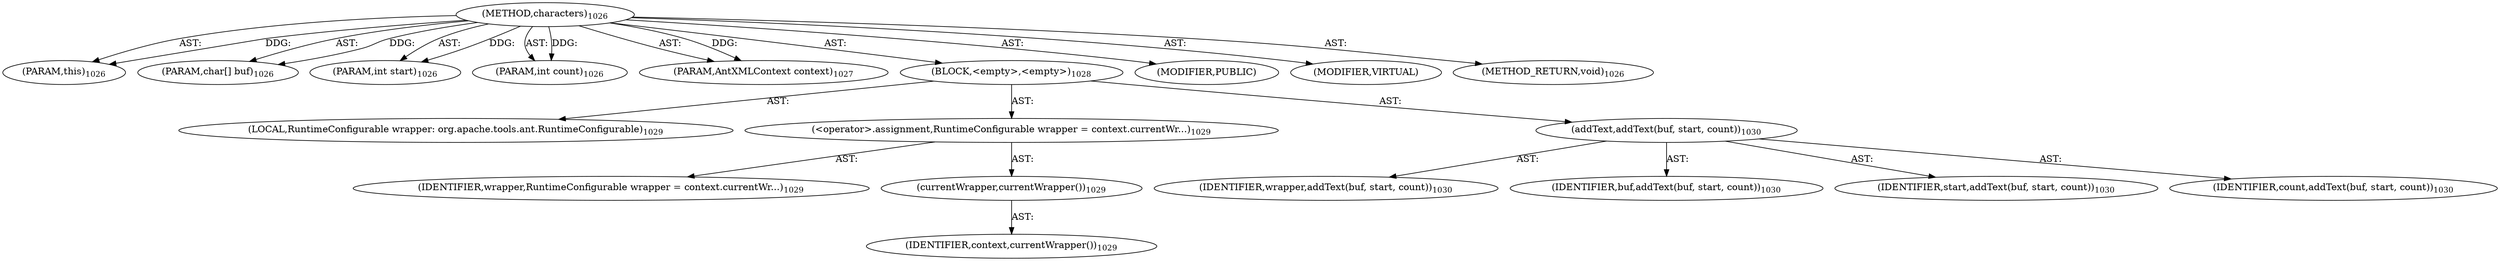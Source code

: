 digraph "characters" {  
"111669149726" [label = <(METHOD,characters)<SUB>1026</SUB>> ]
"115964117102" [label = <(PARAM,this)<SUB>1026</SUB>> ]
"115964117103" [label = <(PARAM,char[] buf)<SUB>1026</SUB>> ]
"115964117104" [label = <(PARAM,int start)<SUB>1026</SUB>> ]
"115964117105" [label = <(PARAM,int count)<SUB>1026</SUB>> ]
"115964117106" [label = <(PARAM,AntXMLContext context)<SUB>1027</SUB>> ]
"25769803923" [label = <(BLOCK,&lt;empty&gt;,&lt;empty&gt;)<SUB>1028</SUB>> ]
"94489280592" [label = <(LOCAL,RuntimeConfigurable wrapper: org.apache.tools.ant.RuntimeConfigurable)<SUB>1029</SUB>> ]
"30064771667" [label = <(&lt;operator&gt;.assignment,RuntimeConfigurable wrapper = context.currentWr...)<SUB>1029</SUB>> ]
"68719477305" [label = <(IDENTIFIER,wrapper,RuntimeConfigurable wrapper = context.currentWr...)<SUB>1029</SUB>> ]
"30064771668" [label = <(currentWrapper,currentWrapper())<SUB>1029</SUB>> ]
"68719477306" [label = <(IDENTIFIER,context,currentWrapper())<SUB>1029</SUB>> ]
"30064771669" [label = <(addText,addText(buf, start, count))<SUB>1030</SUB>> ]
"68719477307" [label = <(IDENTIFIER,wrapper,addText(buf, start, count))<SUB>1030</SUB>> ]
"68719477308" [label = <(IDENTIFIER,buf,addText(buf, start, count))<SUB>1030</SUB>> ]
"68719477309" [label = <(IDENTIFIER,start,addText(buf, start, count))<SUB>1030</SUB>> ]
"68719477310" [label = <(IDENTIFIER,count,addText(buf, start, count))<SUB>1030</SUB>> ]
"133143986254" [label = <(MODIFIER,PUBLIC)> ]
"133143986255" [label = <(MODIFIER,VIRTUAL)> ]
"128849018910" [label = <(METHOD_RETURN,void)<SUB>1026</SUB>> ]
  "111669149726" -> "115964117102"  [ label = "AST: "] 
  "111669149726" -> "115964117103"  [ label = "AST: "] 
  "111669149726" -> "115964117104"  [ label = "AST: "] 
  "111669149726" -> "115964117105"  [ label = "AST: "] 
  "111669149726" -> "115964117106"  [ label = "AST: "] 
  "111669149726" -> "25769803923"  [ label = "AST: "] 
  "111669149726" -> "133143986254"  [ label = "AST: "] 
  "111669149726" -> "133143986255"  [ label = "AST: "] 
  "111669149726" -> "128849018910"  [ label = "AST: "] 
  "25769803923" -> "94489280592"  [ label = "AST: "] 
  "25769803923" -> "30064771667"  [ label = "AST: "] 
  "25769803923" -> "30064771669"  [ label = "AST: "] 
  "30064771667" -> "68719477305"  [ label = "AST: "] 
  "30064771667" -> "30064771668"  [ label = "AST: "] 
  "30064771668" -> "68719477306"  [ label = "AST: "] 
  "30064771669" -> "68719477307"  [ label = "AST: "] 
  "30064771669" -> "68719477308"  [ label = "AST: "] 
  "30064771669" -> "68719477309"  [ label = "AST: "] 
  "30064771669" -> "68719477310"  [ label = "AST: "] 
  "111669149726" -> "115964117102"  [ label = "DDG: "] 
  "111669149726" -> "115964117103"  [ label = "DDG: "] 
  "111669149726" -> "115964117104"  [ label = "DDG: "] 
  "111669149726" -> "115964117105"  [ label = "DDG: "] 
  "111669149726" -> "115964117106"  [ label = "DDG: "] 
}
